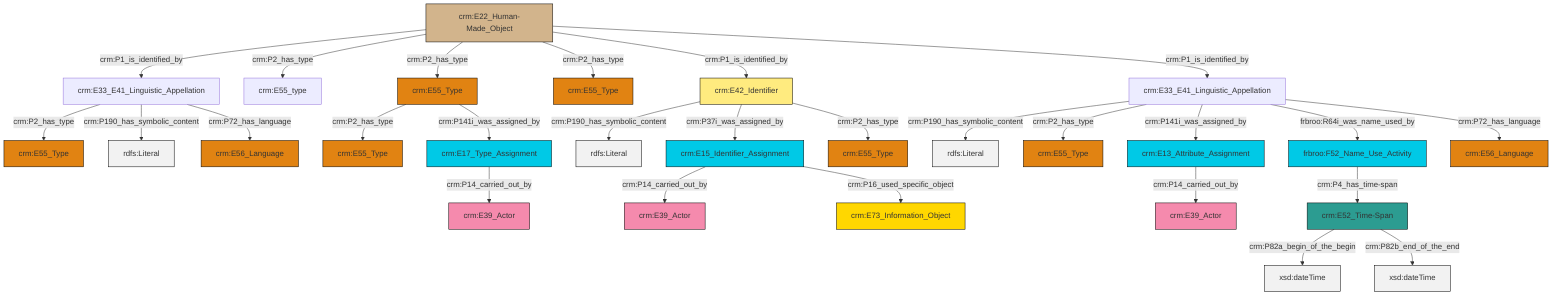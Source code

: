 graph TD
classDef Literal fill:#f2f2f2,stroke:#000000;
classDef CRM_Entity fill:#FFFFFF,stroke:#000000;
classDef Temporal_Entity fill:#00C9E6, stroke:#000000;
classDef Type fill:#E18312, stroke:#000000;
classDef Time-Span fill:#2C9C91, stroke:#000000;
classDef Appellation fill:#FFEB7F, stroke:#000000;
classDef Place fill:#008836, stroke:#000000;
classDef Persistent_Item fill:#B266B2, stroke:#000000;
classDef Conceptual_Object fill:#FFD700, stroke:#000000;
classDef Physical_Thing fill:#D2B48C, stroke:#000000;
classDef Actor fill:#f58aad, stroke:#000000;
classDef PC_Classes fill:#4ce600, stroke:#000000;
classDef Multi fill:#cccccc,stroke:#000000;

0["crm:E33_E41_Linguistic_Appellation"]:::Default -->|crm:P2_has_type| 1["crm:E55_Type"]:::Type
2["crm:E22_Human-Made_Object"]:::Physical_Thing -->|crm:P1_is_identified_by| 0["crm:E33_E41_Linguistic_Appellation"]:::Default
2["crm:E22_Human-Made_Object"]:::Physical_Thing -->|crm:P2_has_type| 6["crm:E55_type"]:::Default
10["frbroo:F52_Name_Use_Activity"]:::Temporal_Entity -->|crm:P4_has_time-span| 11["crm:E52_Time-Span"]:::Time-Span
11["crm:E52_Time-Span"]:::Time-Span -->|crm:P82a_begin_of_the_begin| 14[xsd:dateTime]:::Literal
17["crm:E15_Identifier_Assignment"]:::Temporal_Entity -->|crm:P14_carried_out_by| 18["crm:E39_Actor"]:::Actor
2["crm:E22_Human-Made_Object"]:::Physical_Thing -->|crm:P2_has_type| 19["crm:E55_Type"]:::Type
23["crm:E33_E41_Linguistic_Appellation"]:::Default -->|crm:P190_has_symbolic_content| 24[rdfs:Literal]:::Literal
11["crm:E52_Time-Span"]:::Time-Span -->|crm:P82b_end_of_the_end| 25[xsd:dateTime]:::Literal
26["crm:E42_Identifier"]:::Appellation -->|crm:P190_has_symbolic_content| 27[rdfs:Literal]:::Literal
19["crm:E55_Type"]:::Type -->|crm:P2_has_type| 28["crm:E55_Type"]:::Type
0["crm:E33_E41_Linguistic_Appellation"]:::Default -->|crm:P190_has_symbolic_content| 30[rdfs:Literal]:::Literal
17["crm:E15_Identifier_Assignment"]:::Temporal_Entity -->|crm:P16_used_specific_object| 31["crm:E73_Information_Object"]:::Conceptual_Object
2["crm:E22_Human-Made_Object"]:::Physical_Thing -->|crm:P2_has_type| 4["crm:E55_Type"]:::Type
2["crm:E22_Human-Made_Object"]:::Physical_Thing -->|crm:P1_is_identified_by| 26["crm:E42_Identifier"]:::Appellation
26["crm:E42_Identifier"]:::Appellation -->|crm:P37i_was_assigned_by| 17["crm:E15_Identifier_Assignment"]:::Temporal_Entity
26["crm:E42_Identifier"]:::Appellation -->|crm:P2_has_type| 39["crm:E55_Type"]:::Type
2["crm:E22_Human-Made_Object"]:::Physical_Thing -->|crm:P1_is_identified_by| 23["crm:E33_E41_Linguistic_Appellation"]:::Default
23["crm:E33_E41_Linguistic_Appellation"]:::Default -->|crm:P2_has_type| 44["crm:E55_Type"]:::Type
23["crm:E33_E41_Linguistic_Appellation"]:::Default -->|crm:P141i_was_assigned_by| 21["crm:E13_Attribute_Assignment"]:::Temporal_Entity
23["crm:E33_E41_Linguistic_Appellation"]:::Default -->|frbroo:R64i_was_name_used_by| 10["frbroo:F52_Name_Use_Activity"]:::Temporal_Entity
19["crm:E55_Type"]:::Type -->|crm:P141i_was_assigned_by| 8["crm:E17_Type_Assignment"]:::Temporal_Entity
0["crm:E33_E41_Linguistic_Appellation"]:::Default -->|crm:P72_has_language| 41["crm:E56_Language"]:::Type
21["crm:E13_Attribute_Assignment"]:::Temporal_Entity -->|crm:P14_carried_out_by| 32["crm:E39_Actor"]:::Actor
8["crm:E17_Type_Assignment"]:::Temporal_Entity -->|crm:P14_carried_out_by| 15["crm:E39_Actor"]:::Actor
23["crm:E33_E41_Linguistic_Appellation"]:::Default -->|crm:P72_has_language| 12["crm:E56_Language"]:::Type